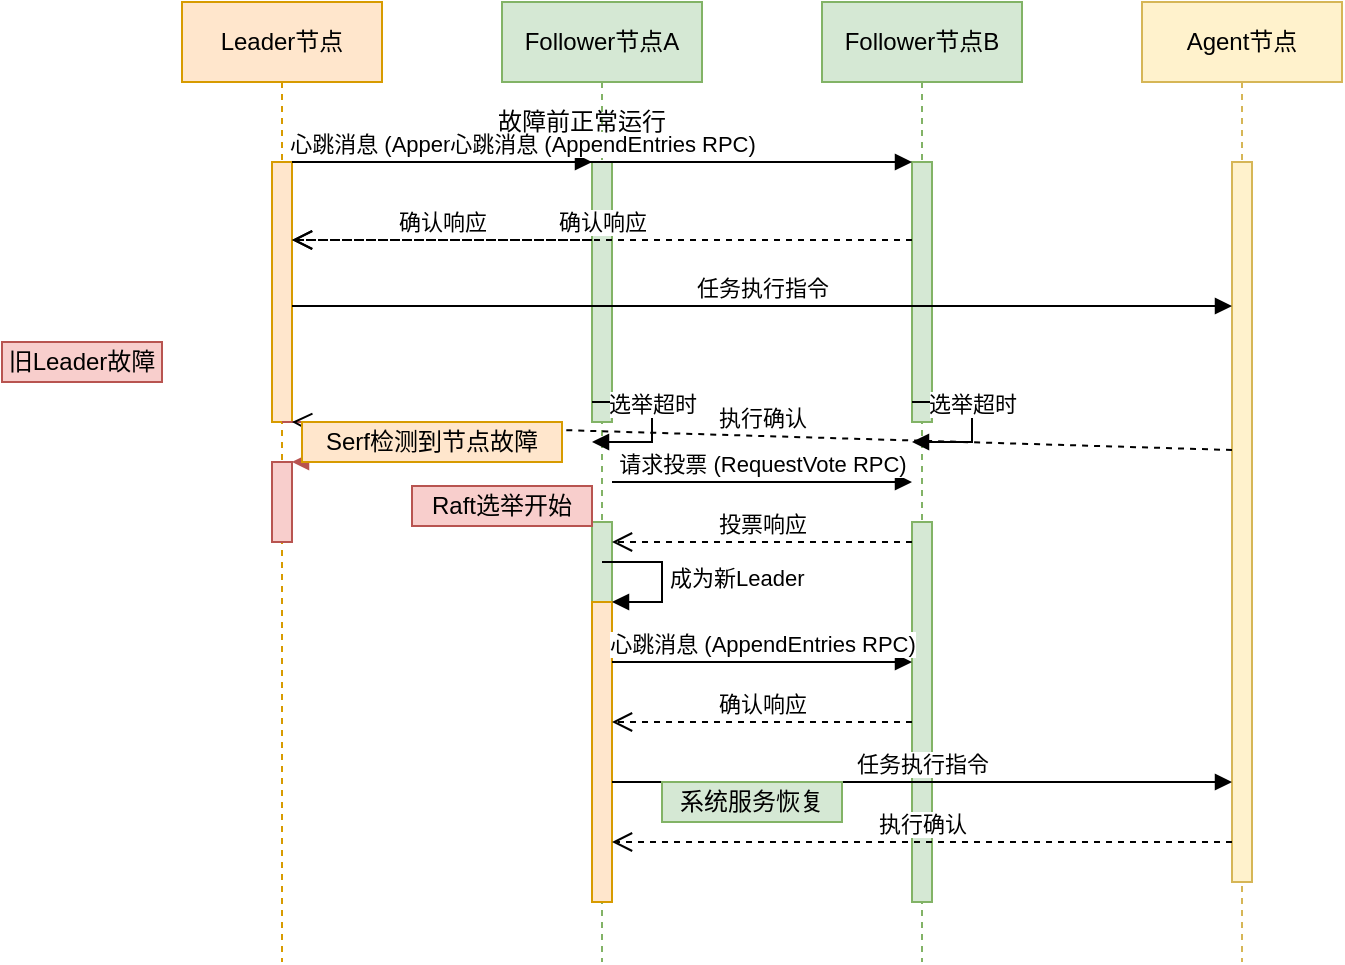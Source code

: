 <mxfile version="27.0.6">
  <diagram name="第 1 页" id="Cr-txBN3S6SdyiGqwNR8">
    <mxGraphModel dx="1989" dy="257" grid="0" gridSize="10" guides="1" tooltips="1" connect="1" arrows="1" fold="1" page="0" pageScale="1" pageWidth="850" pageHeight="1100" math="0" shadow="0">
      <root>
        <mxCell id="0" />
        <mxCell id="1" parent="0" />
        <mxCell id="ulAN-NUVDgdVOlcWsPgG-79" value="Leader节点" style="shape=umlLifeline;perimeter=lifelinePerimeter;whiteSpace=wrap;html=1;container=1;collapsible=0;recursiveResize=0;outlineConnect=0;fillColor=#ffe6cc;strokeColor=#d79b00;" vertex="1" parent="1">
          <mxGeometry x="541" y="1283" width="100" height="480" as="geometry" />
        </mxCell>
        <mxCell id="ulAN-NUVDgdVOlcWsPgG-80" value="" style="html=1;points=[];perimeter=orthogonalPerimeter;fillColor=#ffe6cc;strokeColor=#d79b00;" vertex="1" parent="ulAN-NUVDgdVOlcWsPgG-79">
          <mxGeometry x="45" y="80" width="10" height="130" as="geometry" />
        </mxCell>
        <mxCell id="ulAN-NUVDgdVOlcWsPgG-81" value="" style="html=1;points=[];perimeter=orthogonalPerimeter;fillColor=#f8cecc;strokeColor=#b85450;" vertex="1" parent="ulAN-NUVDgdVOlcWsPgG-79">
          <mxGeometry x="45" y="230" width="10" height="40" as="geometry" />
        </mxCell>
        <mxCell id="ulAN-NUVDgdVOlcWsPgG-82" value="故障发生" style="edgeStyle=orthogonalEdgeStyle;html=1;align=left;spacingLeft=2;endArrow=block;rounded=0;entryX=1;entryY=0;strokeColor=#b85450;" edge="1" parent="ulAN-NUVDgdVOlcWsPgG-79" target="ulAN-NUVDgdVOlcWsPgG-81">
          <mxGeometry relative="1" as="geometry">
            <mxPoint x="50" y="210" as="sourcePoint" />
            <Array as="points">
              <mxPoint x="80" y="210" />
              <mxPoint x="80" y="230" />
            </Array>
          </mxGeometry>
        </mxCell>
        <mxCell id="ulAN-NUVDgdVOlcWsPgG-83" value="Follower节点A" style="shape=umlLifeline;perimeter=lifelinePerimeter;whiteSpace=wrap;html=1;container=1;collapsible=0;recursiveResize=0;outlineConnect=0;fillColor=#d5e8d4;strokeColor=#82b366;" vertex="1" parent="1">
          <mxGeometry x="701" y="1283" width="100" height="480" as="geometry" />
        </mxCell>
        <mxCell id="ulAN-NUVDgdVOlcWsPgG-84" value="" style="html=1;points=[];perimeter=orthogonalPerimeter;fillColor=#d5e8d4;strokeColor=#82b366;" vertex="1" parent="ulAN-NUVDgdVOlcWsPgG-83">
          <mxGeometry x="45" y="80" width="10" height="130" as="geometry" />
        </mxCell>
        <mxCell id="ulAN-NUVDgdVOlcWsPgG-85" value="" style="html=1;points=[];perimeter=orthogonalPerimeter;fillColor=#d5e8d4;strokeColor=#82b366;" vertex="1" parent="ulAN-NUVDgdVOlcWsPgG-83">
          <mxGeometry x="45" y="260" width="10" height="190" as="geometry" />
        </mxCell>
        <mxCell id="ulAN-NUVDgdVOlcWsPgG-108" value="Raft选举开始" style="text;html=1;strokeColor=#b85450;fillColor=#f8cecc;align=center;verticalAlign=middle;whiteSpace=wrap;rounded=0;" vertex="1" parent="ulAN-NUVDgdVOlcWsPgG-83">
          <mxGeometry x="-45" y="242" width="90" height="20" as="geometry" />
        </mxCell>
        <mxCell id="ulAN-NUVDgdVOlcWsPgG-86" value="Follower节点B" style="shape=umlLifeline;perimeter=lifelinePerimeter;whiteSpace=wrap;html=1;container=1;collapsible=0;recursiveResize=0;outlineConnect=0;fillColor=#d5e8d4;strokeColor=#82b366;" vertex="1" parent="1">
          <mxGeometry x="861" y="1283" width="100" height="480" as="geometry" />
        </mxCell>
        <mxCell id="ulAN-NUVDgdVOlcWsPgG-87" value="" style="html=1;points=[];perimeter=orthogonalPerimeter;fillColor=#d5e8d4;strokeColor=#82b366;" vertex="1" parent="ulAN-NUVDgdVOlcWsPgG-86">
          <mxGeometry x="45" y="80" width="10" height="130" as="geometry" />
        </mxCell>
        <mxCell id="ulAN-NUVDgdVOlcWsPgG-88" value="" style="html=1;points=[];perimeter=orthogonalPerimeter;fillColor=#d5e8d4;strokeColor=#82b366;" vertex="1" parent="ulAN-NUVDgdVOlcWsPgG-86">
          <mxGeometry x="45" y="260" width="10" height="190" as="geometry" />
        </mxCell>
        <mxCell id="ulAN-NUVDgdVOlcWsPgG-89" value="Agent节点" style="shape=umlLifeline;perimeter=lifelinePerimeter;whiteSpace=wrap;html=1;container=1;collapsible=0;recursiveResize=0;outlineConnect=0;fillColor=#fff2cc;strokeColor=#d6b656;" vertex="1" parent="1">
          <mxGeometry x="1021" y="1283" width="100" height="480" as="geometry" />
        </mxCell>
        <mxCell id="ulAN-NUVDgdVOlcWsPgG-90" value="" style="html=1;points=[];perimeter=orthogonalPerimeter;fillColor=#fff2cc;strokeColor=#d6b656;" vertex="1" parent="ulAN-NUVDgdVOlcWsPgG-89">
          <mxGeometry x="45" y="80" width="10" height="360" as="geometry" />
        </mxCell>
        <mxCell id="ulAN-NUVDgdVOlcWsPgG-91" value="心跳消息 (AppendEntries RPC)" style="html=1;verticalAlign=bottom;endArrow=block;entryX=0;entryY=0;rounded=0;" edge="1" parent="1" source="ulAN-NUVDgdVOlcWsPgG-80" target="ulAN-NUVDgdVOlcWsPgG-84">
          <mxGeometry relative="1" as="geometry">
            <mxPoint x="671" y="1363" as="sourcePoint" />
          </mxGeometry>
        </mxCell>
        <mxCell id="ulAN-NUVDgdVOlcWsPgG-92" value="确认响应" style="html=1;verticalAlign=bottom;endArrow=open;dashed=1;endSize=8;exitX=0;exitY=0.3;rounded=0;" edge="1" parent="1" source="ulAN-NUVDgdVOlcWsPgG-84" target="ulAN-NUVDgdVOlcWsPgG-80">
          <mxGeometry relative="1" as="geometry">
            <mxPoint x="671" y="1439" as="targetPoint" />
          </mxGeometry>
        </mxCell>
        <mxCell id="ulAN-NUVDgdVOlcWsPgG-93" value="心跳消息 (AppendEntries RPC)" style="html=1;verticalAlign=bottom;endArrow=block;entryX=0;entryY=0;rounded=0;" edge="1" parent="1" source="ulAN-NUVDgdVOlcWsPgG-80" target="ulAN-NUVDgdVOlcWsPgG-87">
          <mxGeometry relative="1" as="geometry">
            <mxPoint x="831" y="1363" as="sourcePoint" />
          </mxGeometry>
        </mxCell>
        <mxCell id="ulAN-NUVDgdVOlcWsPgG-94" value="确认响应" style="html=1;verticalAlign=bottom;endArrow=open;dashed=1;endSize=8;exitX=0;exitY=0.3;rounded=0;" edge="1" parent="1" source="ulAN-NUVDgdVOlcWsPgG-87" target="ulAN-NUVDgdVOlcWsPgG-80">
          <mxGeometry relative="1" as="geometry">
            <mxPoint x="831" y="1439" as="targetPoint" />
          </mxGeometry>
        </mxCell>
        <mxCell id="ulAN-NUVDgdVOlcWsPgG-95" value="任务执行指令" style="html=1;verticalAlign=bottom;endArrow=block;entryX=0;entryY=0.2;rounded=0;" edge="1" parent="1" source="ulAN-NUVDgdVOlcWsPgG-80" target="ulAN-NUVDgdVOlcWsPgG-90">
          <mxGeometry relative="1" as="geometry">
            <mxPoint x="991" y="1393" as="sourcePoint" />
          </mxGeometry>
        </mxCell>
        <mxCell id="ulAN-NUVDgdVOlcWsPgG-96" value="执行确认" style="html=1;verticalAlign=bottom;endArrow=open;dashed=1;endSize=8;exitX=0;exitY=0.4;rounded=0;" edge="1" parent="1" source="ulAN-NUVDgdVOlcWsPgG-90" target="ulAN-NUVDgdVOlcWsPgG-80">
          <mxGeometry relative="1" as="geometry">
            <mxPoint x="991" y="1469" as="targetPoint" />
          </mxGeometry>
        </mxCell>
        <mxCell id="ulAN-NUVDgdVOlcWsPgG-97" value="选举超时" style="html=1;verticalAlign=bottom;endArrow=block;rounded=0;" edge="1" parent="1">
          <mxGeometry width="80" relative="1" as="geometry">
            <mxPoint x="746" y="1483" as="sourcePoint" />
            <mxPoint x="746" y="1503" as="targetPoint" />
            <Array as="points">
              <mxPoint x="776" y="1483" />
              <mxPoint x="776" y="1503" />
            </Array>
          </mxGeometry>
        </mxCell>
        <mxCell id="ulAN-NUVDgdVOlcWsPgG-98" value="选举超时" style="html=1;verticalAlign=bottom;endArrow=block;rounded=0;" edge="1" parent="1">
          <mxGeometry width="80" relative="1" as="geometry">
            <mxPoint x="906" y="1483" as="sourcePoint" />
            <mxPoint x="906" y="1503" as="targetPoint" />
            <Array as="points">
              <mxPoint x="936" y="1483" />
              <mxPoint x="936" y="1503" />
            </Array>
          </mxGeometry>
        </mxCell>
        <mxCell id="ulAN-NUVDgdVOlcWsPgG-99" value="请求投票 (RequestVote RPC)" style="html=1;verticalAlign=bottom;endArrow=block;rounded=0;" edge="1" parent="1">
          <mxGeometry relative="1" as="geometry">
            <mxPoint x="756" y="1523" as="sourcePoint" />
            <mxPoint x="906" y="1523" as="targetPoint" />
          </mxGeometry>
        </mxCell>
        <mxCell id="ulAN-NUVDgdVOlcWsPgG-100" value="投票响应" style="html=1;verticalAlign=bottom;endArrow=open;dashed=1;endSize=8;rounded=0;" edge="1" parent="1">
          <mxGeometry relative="1" as="geometry">
            <mxPoint x="756" y="1553" as="targetPoint" />
            <mxPoint x="906" y="1553" as="sourcePoint" />
          </mxGeometry>
        </mxCell>
        <mxCell id="ulAN-NUVDgdVOlcWsPgG-101" value="" style="html=1;points=[];perimeter=orthogonalPerimeter;fillColor=#ffe6cc;strokeColor=#d79b00;" vertex="1" parent="1">
          <mxGeometry x="746" y="1583" width="10" height="150" as="geometry" />
        </mxCell>
        <mxCell id="ulAN-NUVDgdVOlcWsPgG-102" value="成为新Leader" style="edgeStyle=orthogonalEdgeStyle;html=1;align=left;spacingLeft=2;endArrow=block;rounded=0;entryX=1;entryY=0;" edge="1" parent="1" target="ulAN-NUVDgdVOlcWsPgG-101">
          <mxGeometry relative="1" as="geometry">
            <mxPoint x="751" y="1563" as="sourcePoint" />
            <Array as="points">
              <mxPoint x="781" y="1563" />
              <mxPoint x="781" y="1583" />
            </Array>
          </mxGeometry>
        </mxCell>
        <mxCell id="ulAN-NUVDgdVOlcWsPgG-103" value="心跳消息 (AppendEntries RPC)" style="html=1;verticalAlign=bottom;endArrow=block;rounded=0;" edge="1" parent="1">
          <mxGeometry relative="1" as="geometry">
            <mxPoint x="756" y="1613" as="sourcePoint" />
            <mxPoint x="906" y="1613" as="targetPoint" />
          </mxGeometry>
        </mxCell>
        <mxCell id="ulAN-NUVDgdVOlcWsPgG-104" value="确认响应" style="html=1;verticalAlign=bottom;endArrow=open;dashed=1;endSize=8;rounded=0;" edge="1" parent="1">
          <mxGeometry relative="1" as="geometry">
            <mxPoint x="756" y="1643" as="targetPoint" />
            <mxPoint x="906" y="1643" as="sourcePoint" />
          </mxGeometry>
        </mxCell>
        <mxCell id="ulAN-NUVDgdVOlcWsPgG-105" value="任务执行指令" style="html=1;verticalAlign=bottom;endArrow=block;rounded=0;" edge="1" parent="1">
          <mxGeometry relative="1" as="geometry">
            <mxPoint x="756" y="1673" as="sourcePoint" />
            <mxPoint x="1066" y="1673" as="targetPoint" />
          </mxGeometry>
        </mxCell>
        <mxCell id="ulAN-NUVDgdVOlcWsPgG-106" value="执行确认" style="html=1;verticalAlign=bottom;endArrow=open;dashed=1;endSize=8;rounded=0;" edge="1" parent="1">
          <mxGeometry relative="1" as="geometry">
            <mxPoint x="756" y="1703" as="targetPoint" />
            <mxPoint x="1066" y="1703" as="sourcePoint" />
          </mxGeometry>
        </mxCell>
        <mxCell id="ulAN-NUVDgdVOlcWsPgG-107" value="旧Leader故障" style="text;html=1;strokeColor=#b85450;fillColor=#f8cecc;align=center;verticalAlign=middle;whiteSpace=wrap;rounded=0;" vertex="1" parent="1">
          <mxGeometry x="451" y="1453" width="80" height="20" as="geometry" />
        </mxCell>
        <mxCell id="ulAN-NUVDgdVOlcWsPgG-109" value="系统服务恢复" style="text;html=1;strokeColor=#82b366;fillColor=#d5e8d4;align=center;verticalAlign=middle;whiteSpace=wrap;rounded=0;" vertex="1" parent="1">
          <mxGeometry x="781" y="1673" width="90" height="20" as="geometry" />
        </mxCell>
        <mxCell id="ulAN-NUVDgdVOlcWsPgG-110" value="故障前正常运行" style="text;html=1;strokeColor=none;fillColor=none;align=center;verticalAlign=middle;whiteSpace=wrap;rounded=0;" vertex="1" parent="1">
          <mxGeometry x="691" y="1333" width="100" height="20" as="geometry" />
        </mxCell>
        <mxCell id="ulAN-NUVDgdVOlcWsPgG-111" value="Serf检测到节点故障" style="text;html=1;strokeColor=#d79b00;fillColor=#ffe6cc;align=center;verticalAlign=middle;whiteSpace=wrap;rounded=0;" vertex="1" parent="1">
          <mxGeometry x="601" y="1493" width="130" height="20" as="geometry" />
        </mxCell>
      </root>
    </mxGraphModel>
  </diagram>
</mxfile>
